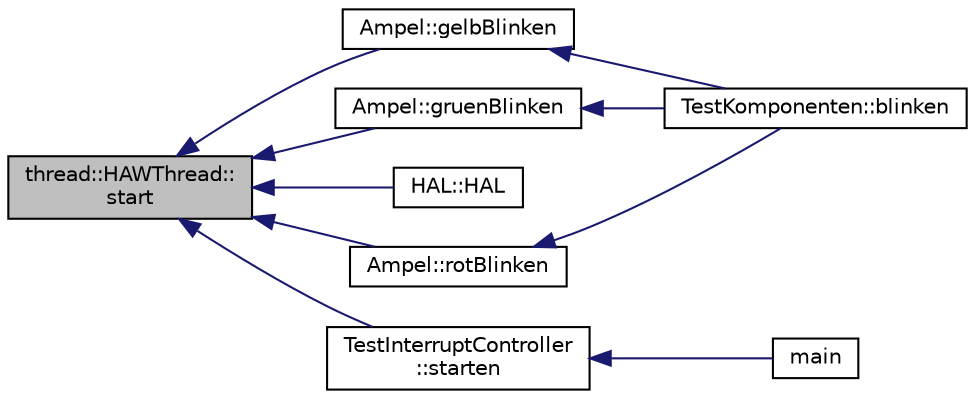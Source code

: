 digraph "thread::HAWThread::start"
{
  edge [fontname="Helvetica",fontsize="10",labelfontname="Helvetica",labelfontsize="10"];
  node [fontname="Helvetica",fontsize="10",shape=record];
  rankdir="LR";
  Node1 [label="thread::HAWThread::\lstart",height=0.2,width=0.4,color="black", fillcolor="grey75", style="filled" fontcolor="black"];
  Node1 -> Node2 [dir="back",color="midnightblue",fontsize="10",style="solid",fontname="Helvetica"];
  Node2 [label="Ampel::gelbBlinken",height=0.2,width=0.4,color="black", fillcolor="white", style="filled",URL="$class_ampel.html#ac171d63be660ed9c0fbbdf12d9e9f5ec"];
  Node2 -> Node3 [dir="back",color="midnightblue",fontsize="10",style="solid",fontname="Helvetica"];
  Node3 [label="TestKomponenten::blinken",height=0.2,width=0.4,color="black", fillcolor="white", style="filled",URL="$class_test_komponenten.html#af2700d1871b96805be1e090a1b02b6b5"];
  Node1 -> Node4 [dir="back",color="midnightblue",fontsize="10",style="solid",fontname="Helvetica"];
  Node4 [label="Ampel::gruenBlinken",height=0.2,width=0.4,color="black", fillcolor="white", style="filled",URL="$class_ampel.html#a716a5dc3b2b0b54b5f6560d801cbaf9b"];
  Node4 -> Node3 [dir="back",color="midnightblue",fontsize="10",style="solid",fontname="Helvetica"];
  Node1 -> Node5 [dir="back",color="midnightblue",fontsize="10",style="solid",fontname="Helvetica"];
  Node5 [label="HAL::HAL",height=0.2,width=0.4,color="black", fillcolor="white", style="filled",URL="$class_h_a_l.html#a7d08a1223bbd6d12a6c3755b007e9a33"];
  Node1 -> Node6 [dir="back",color="midnightblue",fontsize="10",style="solid",fontname="Helvetica"];
  Node6 [label="Ampel::rotBlinken",height=0.2,width=0.4,color="black", fillcolor="white", style="filled",URL="$class_ampel.html#a006ff9ffaad909729b5d96dd3ff055ee"];
  Node6 -> Node3 [dir="back",color="midnightblue",fontsize="10",style="solid",fontname="Helvetica"];
  Node1 -> Node7 [dir="back",color="midnightblue",fontsize="10",style="solid",fontname="Helvetica"];
  Node7 [label="TestInterruptController\l::starten",height=0.2,width=0.4,color="black", fillcolor="white", style="filled",URL="$class_test_interrupt_controller.html#a5793b06986b08a16531820fabc249860"];
  Node7 -> Node8 [dir="back",color="midnightblue",fontsize="10",style="solid",fontname="Helvetica"];
  Node8 [label="main",height=0.2,width=0.4,color="black", fillcolor="white", style="filled",URL="$_werkstueck_sortieranlage_8cc.html#a0ddf1224851353fc92bfbff6f499fa97"];
}
